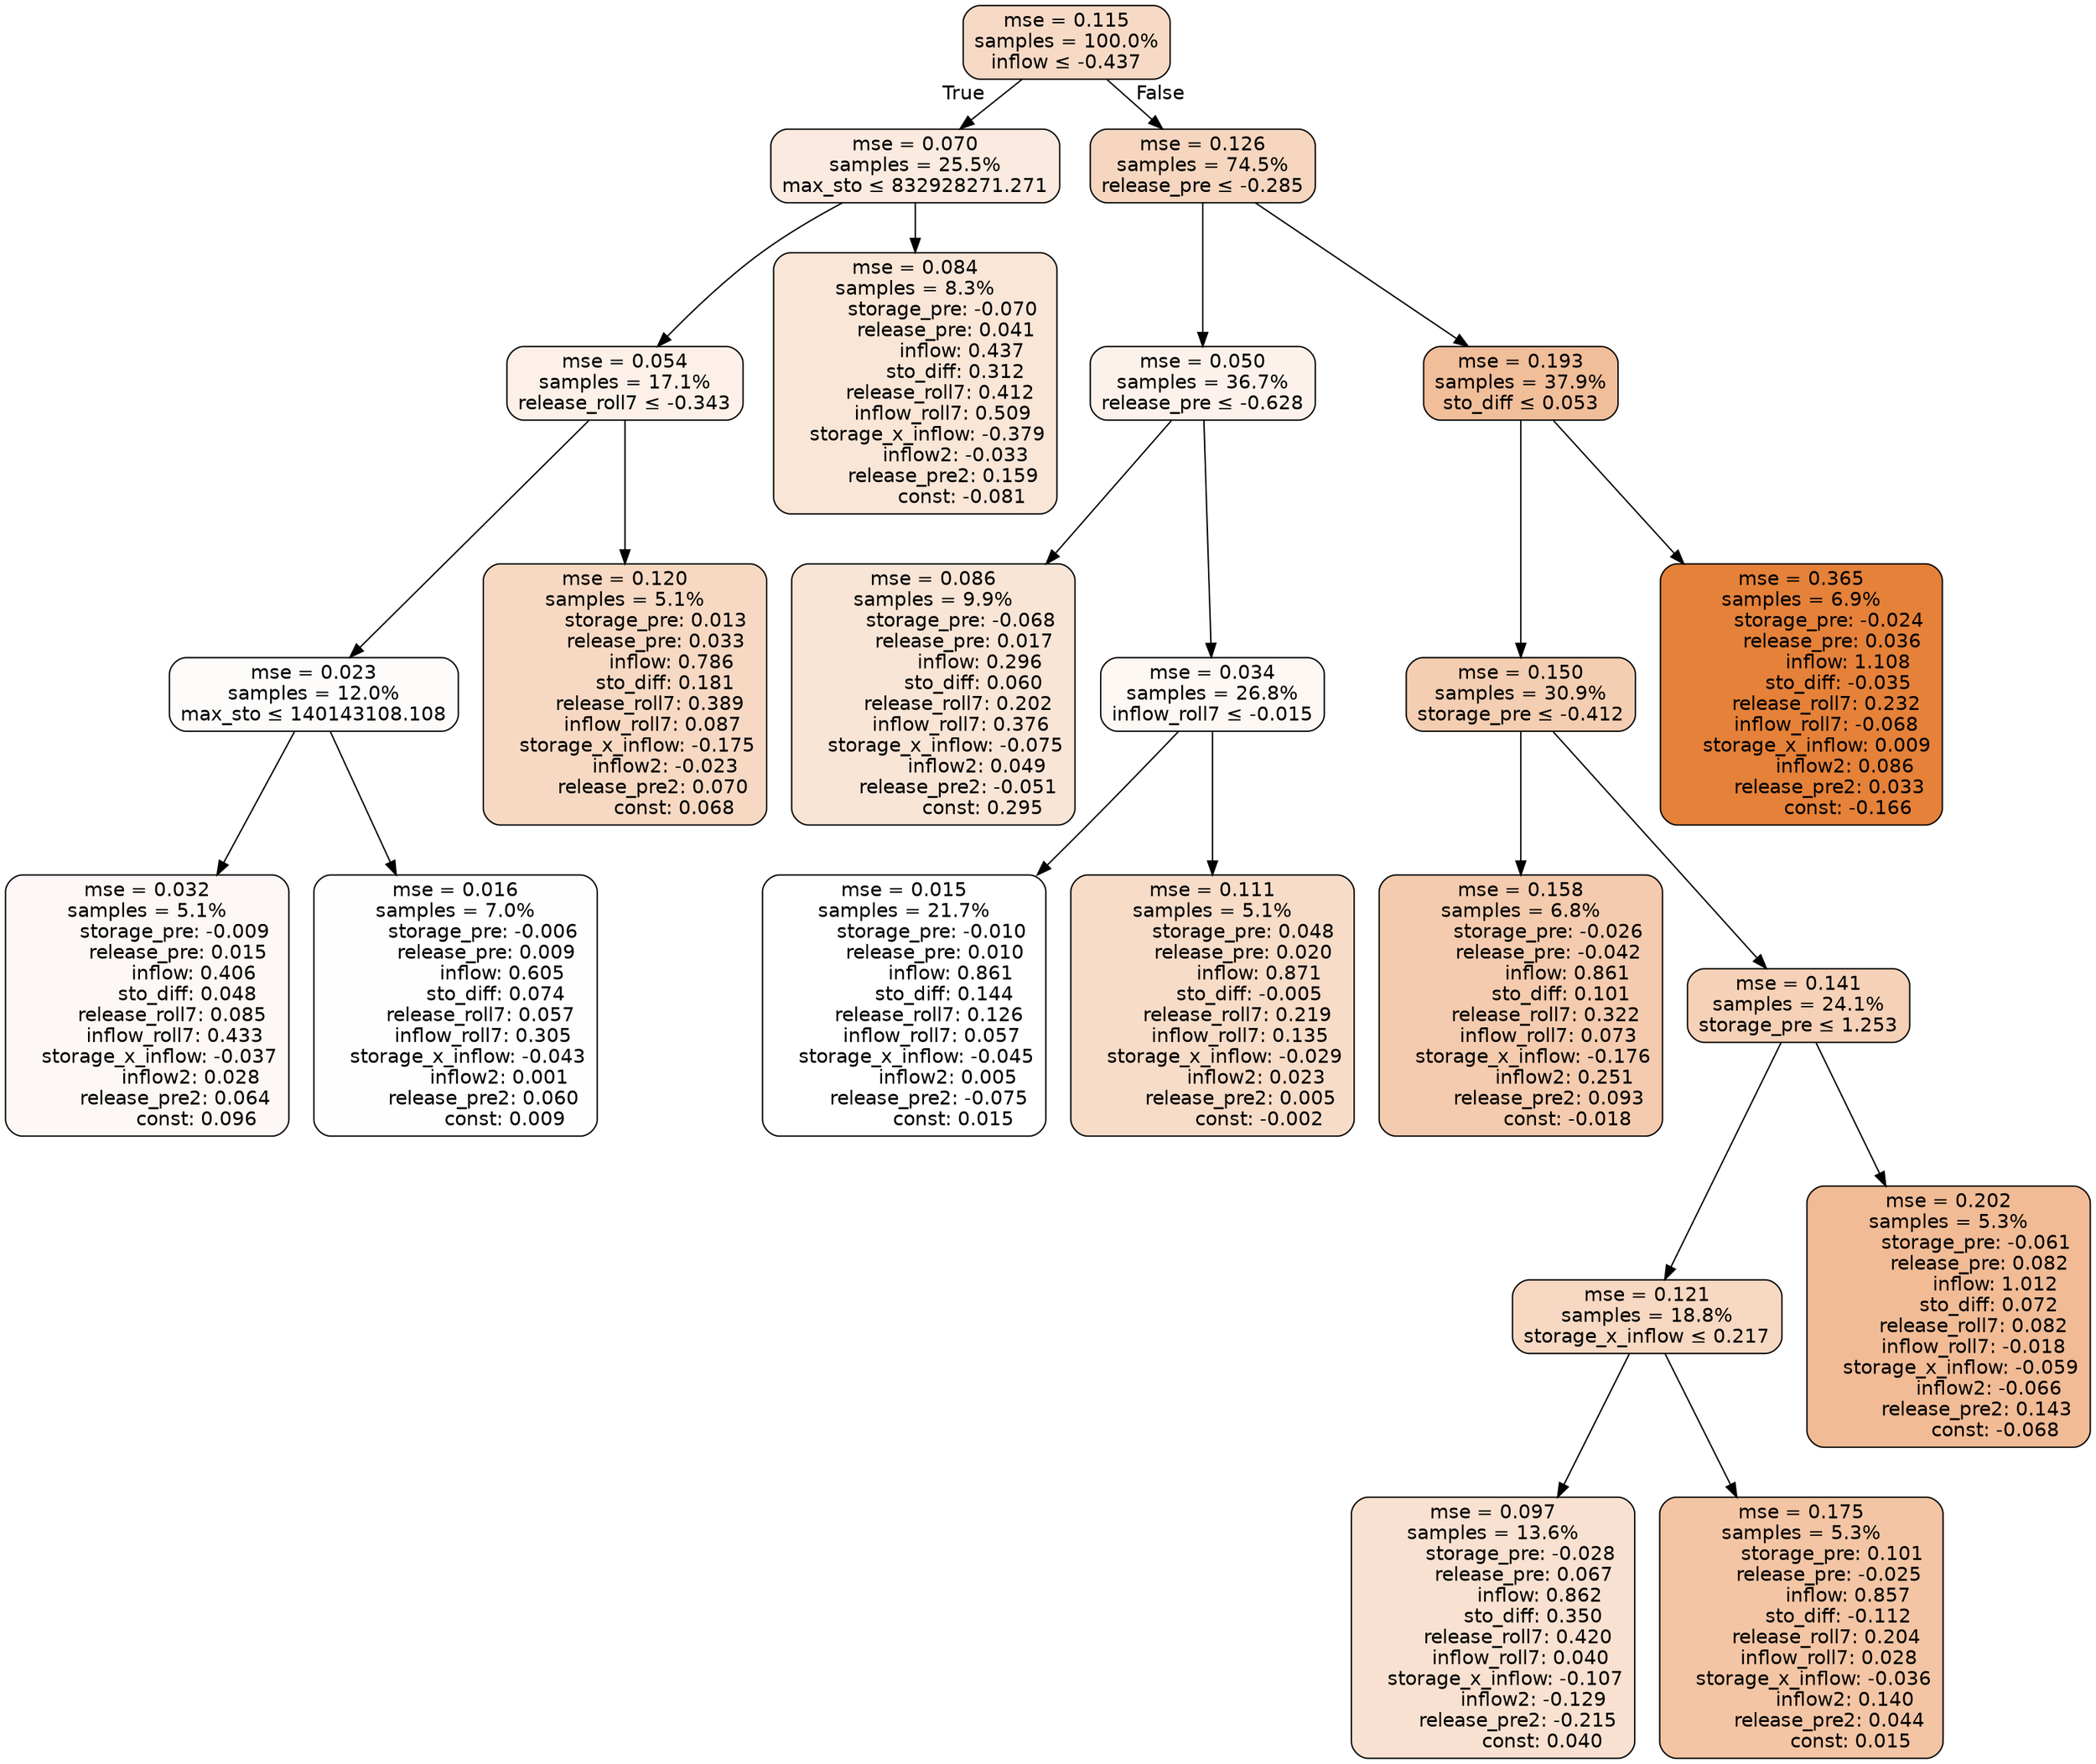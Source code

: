 digraph tree {
bgcolor="transparent"
node [shape=rectangle, style="filled, rounded", color="black", fontname=helvetica] ;
edge [fontname=helvetica] ;
	"0" [label="mse = 0.115
samples = 100.0%
inflow &le; -0.437", fillcolor="#f7dac6"]
	"1" [label="mse = 0.070
samples = 25.5%
max_sto &le; 832928271.271", fillcolor="#faeadf"]
	"2" [label="mse = 0.054
samples = 17.1%
release_roll7 &le; -0.343", fillcolor="#fcf0e8"]
	"3" [label="mse = 0.023
samples = 12.0%
max_sto &le; 140143108.108", fillcolor="#fefcfa"]
	"4" [label="mse = 0.032
samples = 5.1%
         storage_pre: -0.009
          release_pre: 0.015
               inflow: 0.406
             sto_diff: 0.048
        release_roll7: 0.085
         inflow_roll7: 0.433
    storage_x_inflow: -0.037
              inflow2: 0.028
         release_pre2: 0.064
                const: 0.096", fillcolor="#fdf8f5"]
	"5" [label="mse = 0.016
samples = 7.0%
         storage_pre: -0.006
          release_pre: 0.009
               inflow: 0.605
             sto_diff: 0.074
        release_roll7: 0.057
         inflow_roll7: 0.305
    storage_x_inflow: -0.043
              inflow2: 0.001
         release_pre2: 0.060
                const: 0.009", fillcolor="#fefefe"]
	"6" [label="mse = 0.120
samples = 5.1%
          storage_pre: 0.013
          release_pre: 0.033
               inflow: 0.786
             sto_diff: 0.181
        release_roll7: 0.389
         inflow_roll7: 0.087
    storage_x_inflow: -0.175
             inflow2: -0.023
         release_pre2: 0.070
                const: 0.068", fillcolor="#f7d9c3"]
	"7" [label="mse = 0.084
samples = 8.3%
         storage_pre: -0.070
          release_pre: 0.041
               inflow: 0.437
             sto_diff: 0.312
        release_roll7: 0.412
         inflow_roll7: 0.509
    storage_x_inflow: -0.379
             inflow2: -0.033
         release_pre2: 0.159
               const: -0.081", fillcolor="#f9e6d7"]
	"8" [label="mse = 0.126
samples = 74.5%
release_pre &le; -0.285", fillcolor="#f6d6bf"]
	"9" [label="mse = 0.050
samples = 36.7%
release_pre &le; -0.628", fillcolor="#fcf2eb"]
	"10" [label="mse = 0.086
samples = 9.9%
         storage_pre: -0.068
          release_pre: 0.017
               inflow: 0.296
             sto_diff: 0.060
        release_roll7: 0.202
         inflow_roll7: 0.376
    storage_x_inflow: -0.075
              inflow2: 0.049
        release_pre2: -0.051
                const: 0.295", fillcolor="#f9e5d6"]
	"11" [label="mse = 0.034
samples = 26.8%
inflow_roll7 &le; -0.015", fillcolor="#fdf8f4"]
	"12" [label="mse = 0.015
samples = 21.7%
         storage_pre: -0.010
          release_pre: 0.010
               inflow: 0.861
             sto_diff: 0.144
        release_roll7: 0.126
         inflow_roll7: 0.057
    storage_x_inflow: -0.045
              inflow2: 0.005
        release_pre2: -0.075
                const: 0.015", fillcolor="#ffffff"]
	"13" [label="mse = 0.111
samples = 5.1%
          storage_pre: 0.048
          release_pre: 0.020
               inflow: 0.871
            sto_diff: -0.005
        release_roll7: 0.219
         inflow_roll7: 0.135
    storage_x_inflow: -0.029
              inflow2: 0.023
         release_pre2: 0.005
               const: -0.002", fillcolor="#f7dcc8"]
	"14" [label="mse = 0.193
samples = 37.9%
sto_diff &le; 0.053", fillcolor="#f1be9a"]
	"15" [label="mse = 0.150
samples = 30.9%
storage_pre &le; -0.412", fillcolor="#f4ceb2"]
	"16" [label="mse = 0.158
samples = 6.8%
         storage_pre: -0.026
         release_pre: -0.042
               inflow: 0.861
             sto_diff: 0.101
        release_roll7: 0.322
         inflow_roll7: 0.073
    storage_x_inflow: -0.176
              inflow2: 0.251
         release_pre2: 0.093
               const: -0.018", fillcolor="#f4cbae"]
	"17" [label="mse = 0.141
samples = 24.1%
storage_pre &le; 1.253", fillcolor="#f5d1b7"]
	"18" [label="mse = 0.121
samples = 18.8%
storage_x_inflow &le; 0.217", fillcolor="#f7d8c2"]
	"19" [label="mse = 0.097
samples = 13.6%
         storage_pre: -0.028
          release_pre: 0.067
               inflow: 0.862
             sto_diff: 0.350
        release_roll7: 0.420
         inflow_roll7: 0.040
    storage_x_inflow: -0.107
             inflow2: -0.129
        release_pre2: -0.215
                const: 0.040", fillcolor="#f8e1d0"]
	"20" [label="mse = 0.175
samples = 5.3%
          storage_pre: 0.101
         release_pre: -0.025
               inflow: 0.857
            sto_diff: -0.112
        release_roll7: 0.204
         inflow_roll7: 0.028
    storage_x_inflow: -0.036
              inflow2: 0.140
         release_pre2: 0.044
                const: 0.015", fillcolor="#f3c5a4"]
	"21" [label="mse = 0.202
samples = 5.3%
         storage_pre: -0.061
          release_pre: 0.082
               inflow: 1.012
             sto_diff: 0.072
        release_roll7: 0.082
        inflow_roll7: -0.018
    storage_x_inflow: -0.059
             inflow2: -0.066
         release_pre2: 0.143
               const: -0.068", fillcolor="#f1bb95"]
	"22" [label="mse = 0.365
samples = 6.9%
         storage_pre: -0.024
          release_pre: 0.036
               inflow: 1.108
            sto_diff: -0.035
        release_roll7: 0.232
        inflow_roll7: -0.068
     storage_x_inflow: 0.009
              inflow2: 0.086
         release_pre2: 0.033
               const: -0.166", fillcolor="#e58139"]

	"0" -> "1" [labeldistance=2.5, labelangle=45, headlabel="True"]
	"1" -> "2"
	"2" -> "3"
	"3" -> "4"
	"3" -> "5"
	"2" -> "6"
	"1" -> "7"
	"0" -> "8" [labeldistance=2.5, labelangle=-45, headlabel="False"]
	"8" -> "9"
	"9" -> "10"
	"9" -> "11"
	"11" -> "12"
	"11" -> "13"
	"8" -> "14"
	"14" -> "15"
	"15" -> "16"
	"15" -> "17"
	"17" -> "18"
	"18" -> "19"
	"18" -> "20"
	"17" -> "21"
	"14" -> "22"
}
